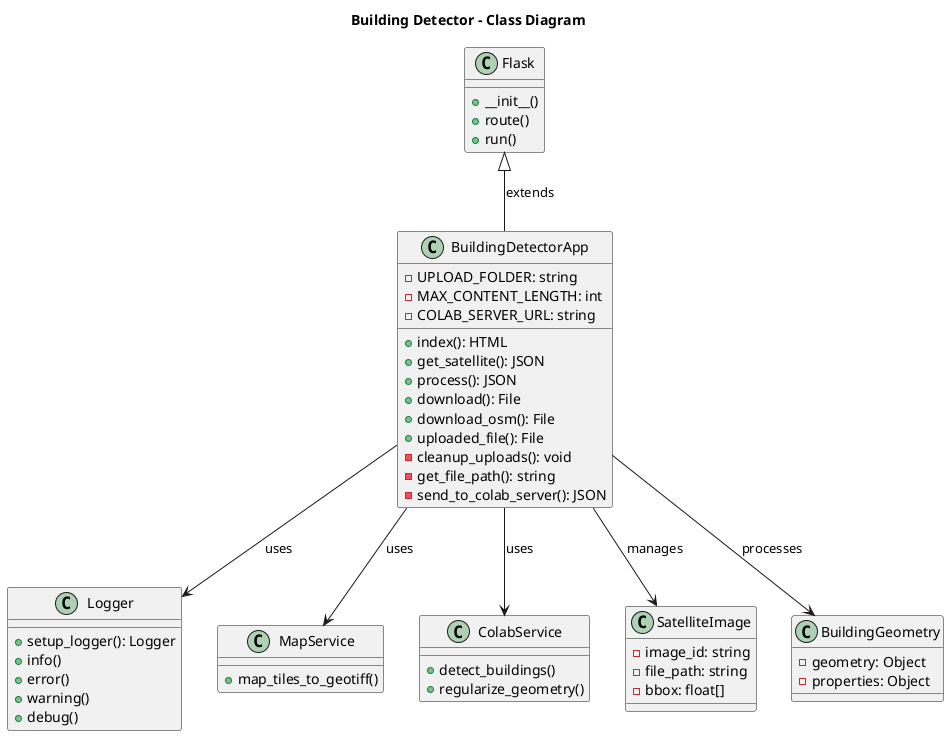 @startuml BuildingDetector-ClassDiagram

title Building Detector - Class Diagram

' Main application class
class Flask {
  +__init__()
  +route()
  +run()
}

class BuildingDetectorApp {
  -UPLOAD_FOLDER: string
  -MAX_CONTENT_LENGTH: int
  -COLAB_SERVER_URL: string
  +index(): HTML
  +get_satellite(): JSON
  +process(): JSON
  +download(): File
  +download_osm(): File
  +uploaded_file(): File
  -cleanup_uploads(): void
  -get_file_path(): string
  -send_to_colab_server(): JSON
}

' Helper classes
class Logger {
  +setup_logger(): Logger
  +info()
  +error()
  +warning()
  +debug()
}

class MapService {
  +map_tiles_to_geotiff()
}

class ColabService {
  +detect_buildings()
  +regularize_geometry()
}

' Domain objects
class SatelliteImage {
  -image_id: string
  -file_path: string
  -bbox: float[]
}

class BuildingGeometry {
  -geometry: Object
  -properties: Object
}

' Relationships
Flask <|-- BuildingDetectorApp : extends
BuildingDetectorApp --> Logger : uses
BuildingDetectorApp --> MapService : uses
BuildingDetectorApp --> ColabService : uses
BuildingDetectorApp --> SatelliteImage : manages
BuildingDetectorApp --> BuildingGeometry : processes

@enduml 